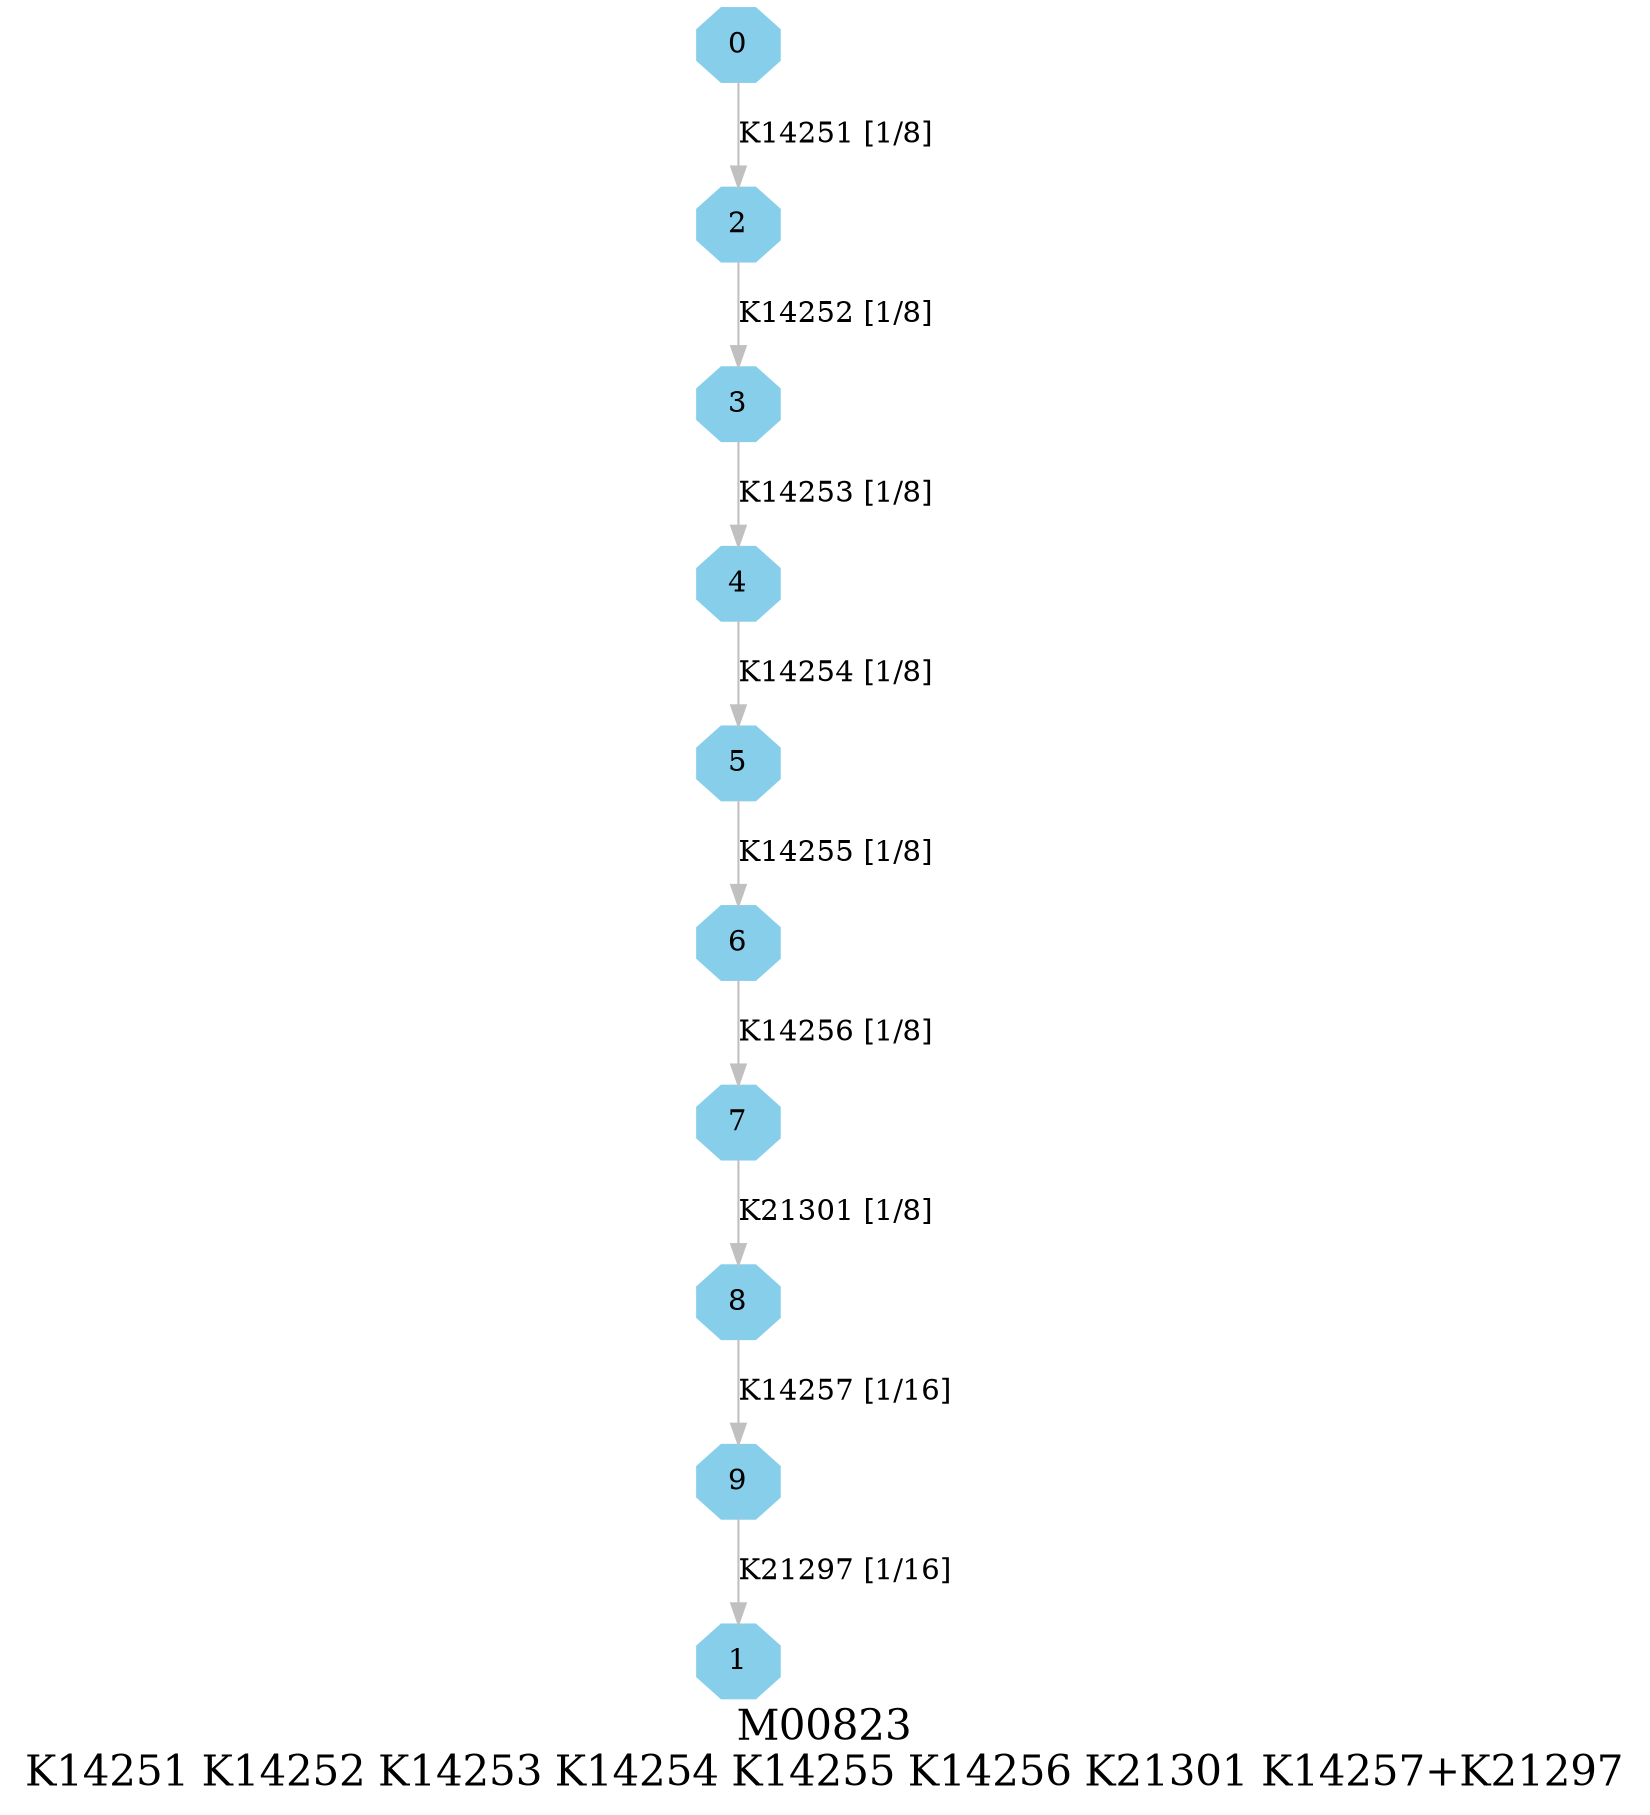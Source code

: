 digraph G {
graph [label="M00823
K14251 K14252 K14253 K14254 K14255 K14256 K21301 K14257+K21297",fontsize=20];
node [shape=box,style=filled];
edge [len=3,color=grey];
{node [width=.3,height=.3,shape=octagon,style=filled,color=skyblue] 0 1 2 3 4 5 6 7 8 9 }
0 -> 2 [label="K14251 [1/8]"];
2 -> 3 [label="K14252 [1/8]"];
3 -> 4 [label="K14253 [1/8]"];
4 -> 5 [label="K14254 [1/8]"];
5 -> 6 [label="K14255 [1/8]"];
6 -> 7 [label="K14256 [1/8]"];
7 -> 8 [label="K21301 [1/8]"];
8 -> 9 [label="K14257 [1/16]"];
9 -> 1 [label="K21297 [1/16]"];
}